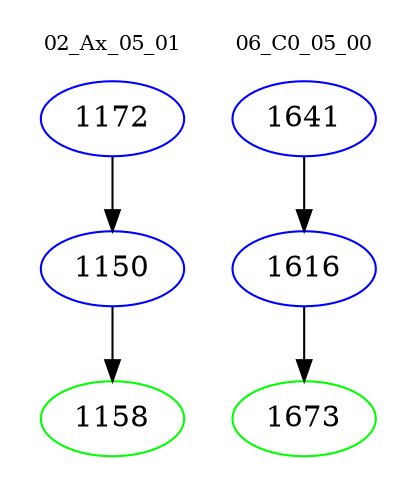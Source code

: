 digraph{
subgraph cluster_0 {
color = white
label = "02_Ax_05_01";
fontsize=10;
T0_1172 [label="1172", color="blue"]
T0_1172 -> T0_1150 [color="black"]
T0_1150 [label="1150", color="blue"]
T0_1150 -> T0_1158 [color="black"]
T0_1158 [label="1158", color="green"]
}
subgraph cluster_1 {
color = white
label = "06_C0_05_00";
fontsize=10;
T1_1641 [label="1641", color="blue"]
T1_1641 -> T1_1616 [color="black"]
T1_1616 [label="1616", color="blue"]
T1_1616 -> T1_1673 [color="black"]
T1_1673 [label="1673", color="green"]
}
}
